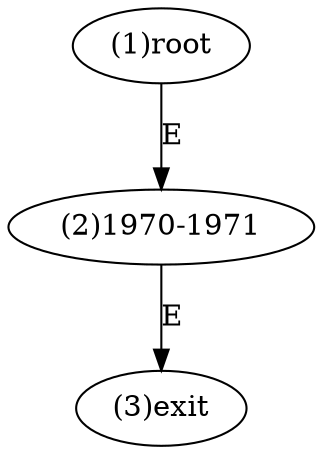 digraph "" { 
1[ label="(1)root"];
2[ label="(2)1970-1971"];
3[ label="(3)exit"];
1->2[ label="E"];
2->3[ label="E"];
}